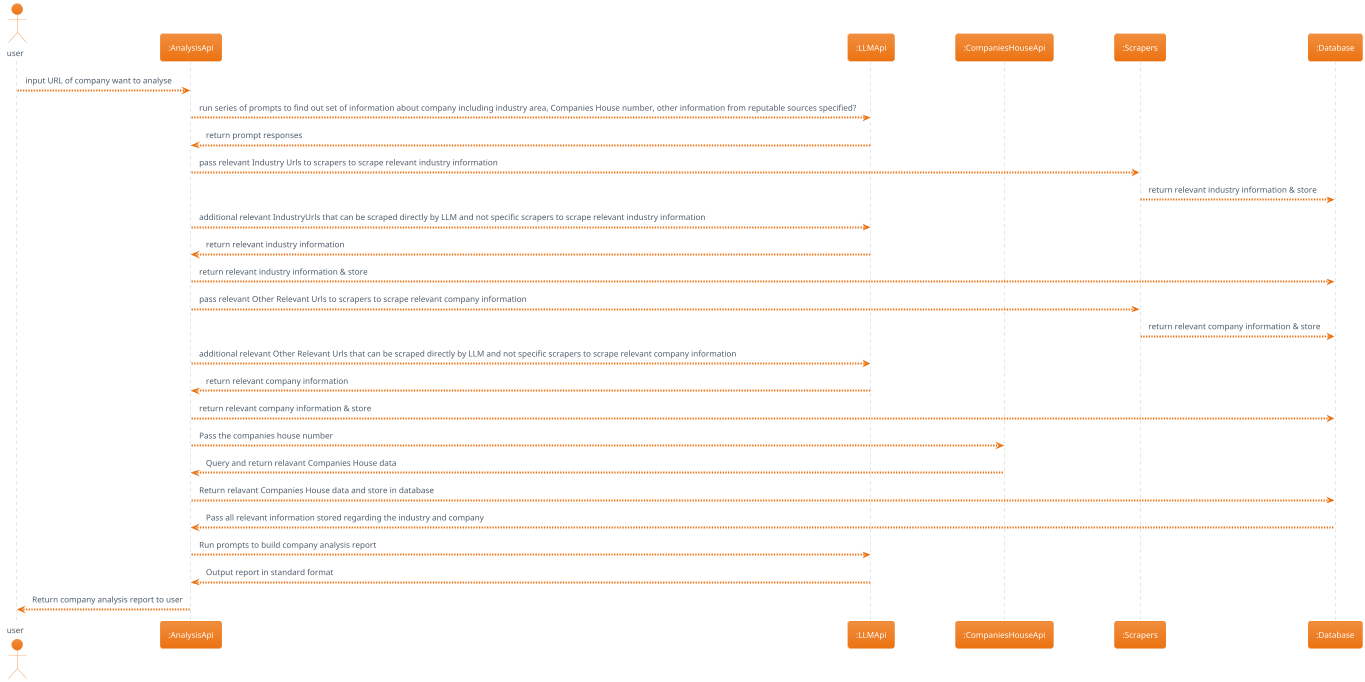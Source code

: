 @startuml Input Company URL

!theme aws-orange
skinparam dpi 65
actor user

participant ":AnalysisApi"
participant ":LLMApi"
participant ":CompaniesHouseApi"
participant ":Scrapers"
participant ":Database"

user --> ":AnalysisApi": input URL of company want to analyse 
":AnalysisApi" --> ":LLMApi": run series of prompts to find out set of information about company including industry area, Companies House number, other information from reputable sources specified?
":LLMApi" --> ":AnalysisApi": return prompt responses

":AnalysisApi" --> ":Scrapers": pass relevant Industry Urls to scrapers to scrape relevant industry information
":Scrapers" --> ":Database": return relevant industry information & store

":AnalysisApi" --> ":LLMApi": additional relevant IndustryUrls that can be scraped directly by LLM and not specific scrapers to scrape relevant industry information
":LLMApi" --> ":AnalysisApi": return relevant industry information 
":AnalysisApi" --> ":Database": return relevant industry information & store

":AnalysisApi" --> ":Scrapers": pass relevant Other Relevant Urls to scrapers to scrape relevant company information
":Scrapers" --> ":Database": return relevant company information & store

":AnalysisApi" --> ":LLMApi": additional relevant Other Relevant Urls that can be scraped directly by LLM and not specific scrapers to scrape relevant company information
":LLMApi" --> ":AnalysisApi": return relevant company information
":AnalysisApi" --> ":Database": return relevant company information & store

":AnalysisApi" --> ":CompaniesHouseApi": Pass the companies house number 
":CompaniesHouseApi" --> ":AnalysisApi": Query and return relavant Companies House data
":AnalysisApi" --> ":Database": Return relavant Companies House data and store in database

":Database" --> ":AnalysisApi": Pass all relevant information stored regarding the industry and company
":AnalysisApi" --> ":LLMApi": Run prompts to build company analysis report
":LLMApi" --> ":AnalysisApi": Output report in standard format
":AnalysisApi" --> user: Return company analysis report to user
